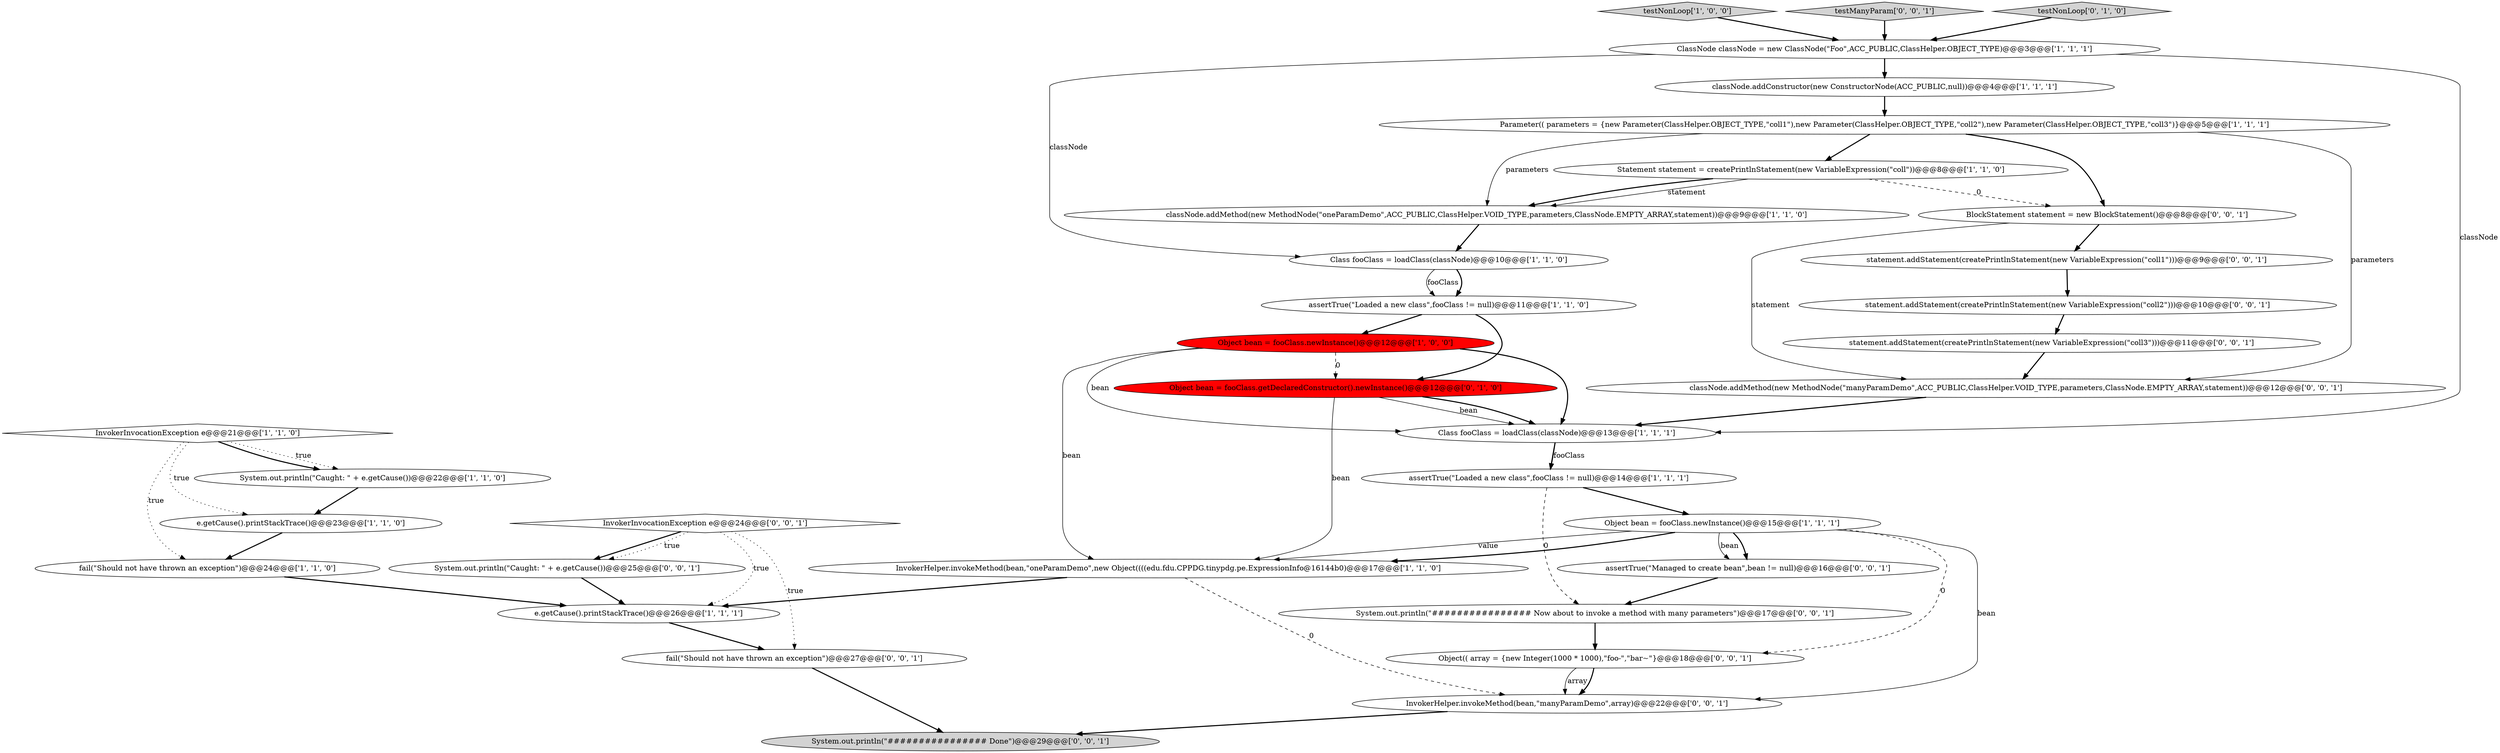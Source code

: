 digraph {
13 [style = filled, label = "Class fooClass = loadClass(classNode)@@@10@@@['1', '1', '0']", fillcolor = white, shape = ellipse image = "AAA0AAABBB1BBB"];
2 [style = filled, label = "classNode.addMethod(new MethodNode(\"oneParamDemo\",ACC_PUBLIC,ClassHelper.VOID_TYPE,parameters,ClassNode.EMPTY_ARRAY,statement))@@@9@@@['1', '1', '0']", fillcolor = white, shape = ellipse image = "AAA0AAABBB1BBB"];
27 [style = filled, label = "classNode.addMethod(new MethodNode(\"manyParamDemo\",ACC_PUBLIC,ClassHelper.VOID_TYPE,parameters,ClassNode.EMPTY_ARRAY,statement))@@@12@@@['0', '0', '1']", fillcolor = white, shape = ellipse image = "AAA0AAABBB3BBB"];
9 [style = filled, label = "testNonLoop['1', '0', '0']", fillcolor = lightgray, shape = diamond image = "AAA0AAABBB1BBB"];
12 [style = filled, label = "Statement statement = createPrintlnStatement(new VariableExpression(\"coll\"))@@@8@@@['1', '1', '0']", fillcolor = white, shape = ellipse image = "AAA0AAABBB1BBB"];
8 [style = filled, label = "assertTrue(\"Loaded a new class\",fooClass != null)@@@11@@@['1', '1', '0']", fillcolor = white, shape = ellipse image = "AAA0AAABBB1BBB"];
20 [style = filled, label = "statement.addStatement(createPrintlnStatement(new VariableExpression(\"coll2\")))@@@10@@@['0', '0', '1']", fillcolor = white, shape = ellipse image = "AAA0AAABBB3BBB"];
33 [style = filled, label = "System.out.println(\"Caught: \" + e.getCause())@@@25@@@['0', '0', '1']", fillcolor = white, shape = ellipse image = "AAA0AAABBB3BBB"];
10 [style = filled, label = "System.out.println(\"Caught: \" + e.getCause())@@@22@@@['1', '1', '0']", fillcolor = white, shape = ellipse image = "AAA0AAABBB1BBB"];
24 [style = filled, label = "statement.addStatement(createPrintlnStatement(new VariableExpression(\"coll3\")))@@@11@@@['0', '0', '1']", fillcolor = white, shape = ellipse image = "AAA0AAABBB3BBB"];
5 [style = filled, label = "Class fooClass = loadClass(classNode)@@@13@@@['1', '1', '1']", fillcolor = white, shape = ellipse image = "AAA0AAABBB1BBB"];
21 [style = filled, label = "fail(\"Should not have thrown an exception\")@@@27@@@['0', '0', '1']", fillcolor = white, shape = ellipse image = "AAA0AAABBB3BBB"];
1 [style = filled, label = "e.getCause().printStackTrace()@@@23@@@['1', '1', '0']", fillcolor = white, shape = ellipse image = "AAA0AAABBB1BBB"];
22 [style = filled, label = "InvokerInvocationException e@@@24@@@['0', '0', '1']", fillcolor = white, shape = diamond image = "AAA0AAABBB3BBB"];
23 [style = filled, label = "statement.addStatement(createPrintlnStatement(new VariableExpression(\"coll1\")))@@@9@@@['0', '0', '1']", fillcolor = white, shape = ellipse image = "AAA0AAABBB3BBB"];
4 [style = filled, label = "Object bean = fooClass.newInstance()@@@12@@@['1', '0', '0']", fillcolor = red, shape = ellipse image = "AAA1AAABBB1BBB"];
17 [style = filled, label = "assertTrue(\"Loaded a new class\",fooClass != null)@@@14@@@['1', '1', '1']", fillcolor = white, shape = ellipse image = "AAA0AAABBB1BBB"];
3 [style = filled, label = "fail(\"Should not have thrown an exception\")@@@24@@@['1', '1', '0']", fillcolor = white, shape = ellipse image = "AAA0AAABBB1BBB"];
0 [style = filled, label = "classNode.addConstructor(new ConstructorNode(ACC_PUBLIC,null))@@@4@@@['1', '1', '1']", fillcolor = white, shape = ellipse image = "AAA0AAABBB1BBB"];
26 [style = filled, label = "BlockStatement statement = new BlockStatement()@@@8@@@['0', '0', '1']", fillcolor = white, shape = ellipse image = "AAA0AAABBB3BBB"];
14 [style = filled, label = "InvokerHelper.invokeMethod(bean,\"oneParamDemo\",new Object((((edu.fdu.CPPDG.tinypdg.pe.ExpressionInfo@16144b0)@@@17@@@['1', '1', '0']", fillcolor = white, shape = ellipse image = "AAA0AAABBB1BBB"];
11 [style = filled, label = "ClassNode classNode = new ClassNode(\"Foo\",ACC_PUBLIC,ClassHelper.OBJECT_TYPE)@@@3@@@['1', '1', '1']", fillcolor = white, shape = ellipse image = "AAA0AAABBB1BBB"];
19 [style = filled, label = "Object bean = fooClass.getDeclaredConstructor().newInstance()@@@12@@@['0', '1', '0']", fillcolor = red, shape = ellipse image = "AAA1AAABBB2BBB"];
7 [style = filled, label = "Parameter(( parameters = {new Parameter(ClassHelper.OBJECT_TYPE,\"coll1\"),new Parameter(ClassHelper.OBJECT_TYPE,\"coll2\"),new Parameter(ClassHelper.OBJECT_TYPE,\"coll3\")}@@@5@@@['1', '1', '1']", fillcolor = white, shape = ellipse image = "AAA0AAABBB1BBB"];
29 [style = filled, label = "System.out.println(\"################ Done\")@@@29@@@['0', '0', '1']", fillcolor = lightgray, shape = ellipse image = "AAA0AAABBB3BBB"];
28 [style = filled, label = "InvokerHelper.invokeMethod(bean,\"manyParamDemo\",array)@@@22@@@['0', '0', '1']", fillcolor = white, shape = ellipse image = "AAA0AAABBB3BBB"];
32 [style = filled, label = "testManyParam['0', '0', '1']", fillcolor = lightgray, shape = diamond image = "AAA0AAABBB3BBB"];
15 [style = filled, label = "InvokerInvocationException e@@@21@@@['1', '1', '0']", fillcolor = white, shape = diamond image = "AAA0AAABBB1BBB"];
25 [style = filled, label = "Object(( array = {new Integer(1000 * 1000),\"foo-\",\"bar~\"}@@@18@@@['0', '0', '1']", fillcolor = white, shape = ellipse image = "AAA0AAABBB3BBB"];
6 [style = filled, label = "Object bean = fooClass.newInstance()@@@15@@@['1', '1', '1']", fillcolor = white, shape = ellipse image = "AAA0AAABBB1BBB"];
18 [style = filled, label = "testNonLoop['0', '1', '0']", fillcolor = lightgray, shape = diamond image = "AAA0AAABBB2BBB"];
30 [style = filled, label = "System.out.println(\"################ Now about to invoke a method with many parameters\")@@@17@@@['0', '0', '1']", fillcolor = white, shape = ellipse image = "AAA0AAABBB3BBB"];
31 [style = filled, label = "assertTrue(\"Managed to create bean\",bean != null)@@@16@@@['0', '0', '1']", fillcolor = white, shape = ellipse image = "AAA0AAABBB3BBB"];
16 [style = filled, label = "e.getCause().printStackTrace()@@@26@@@['1', '1', '1']", fillcolor = white, shape = ellipse image = "AAA0AAABBB1BBB"];
14->16 [style = bold, label=""];
28->29 [style = bold, label=""];
11->5 [style = solid, label="classNode"];
25->28 [style = solid, label="array"];
22->21 [style = dotted, label="true"];
15->10 [style = bold, label=""];
23->20 [style = bold, label=""];
25->28 [style = bold, label=""];
22->33 [style = bold, label=""];
33->16 [style = bold, label=""];
19->5 [style = solid, label="bean"];
9->11 [style = bold, label=""];
17->6 [style = bold, label=""];
7->12 [style = bold, label=""];
14->28 [style = dashed, label="0"];
8->19 [style = bold, label=""];
7->2 [style = solid, label="parameters"];
18->11 [style = bold, label=""];
1->3 [style = bold, label=""];
22->33 [style = dotted, label="true"];
30->25 [style = bold, label=""];
15->10 [style = dotted, label="true"];
3->16 [style = bold, label=""];
5->17 [style = bold, label=""];
12->2 [style = solid, label="statement"];
26->27 [style = solid, label="statement"];
2->13 [style = bold, label=""];
0->7 [style = bold, label=""];
7->26 [style = bold, label=""];
6->14 [style = bold, label=""];
4->5 [style = solid, label="bean"];
19->5 [style = bold, label=""];
19->14 [style = solid, label="bean"];
5->17 [style = solid, label="fooClass"];
6->28 [style = solid, label="bean"];
12->2 [style = bold, label=""];
15->3 [style = dotted, label="true"];
11->0 [style = bold, label=""];
6->14 [style = solid, label="value"];
21->29 [style = bold, label=""];
6->31 [style = bold, label=""];
6->31 [style = solid, label="bean"];
6->25 [style = dashed, label="0"];
12->26 [style = dashed, label="0"];
16->21 [style = bold, label=""];
15->1 [style = dotted, label="true"];
22->16 [style = dotted, label="true"];
26->23 [style = bold, label=""];
31->30 [style = bold, label=""];
11->13 [style = solid, label="classNode"];
4->19 [style = dashed, label="0"];
8->4 [style = bold, label=""];
27->5 [style = bold, label=""];
13->8 [style = bold, label=""];
20->24 [style = bold, label=""];
10->1 [style = bold, label=""];
32->11 [style = bold, label=""];
13->8 [style = solid, label="fooClass"];
17->30 [style = dashed, label="0"];
4->5 [style = bold, label=""];
24->27 [style = bold, label=""];
7->27 [style = solid, label="parameters"];
4->14 [style = solid, label="bean"];
}
